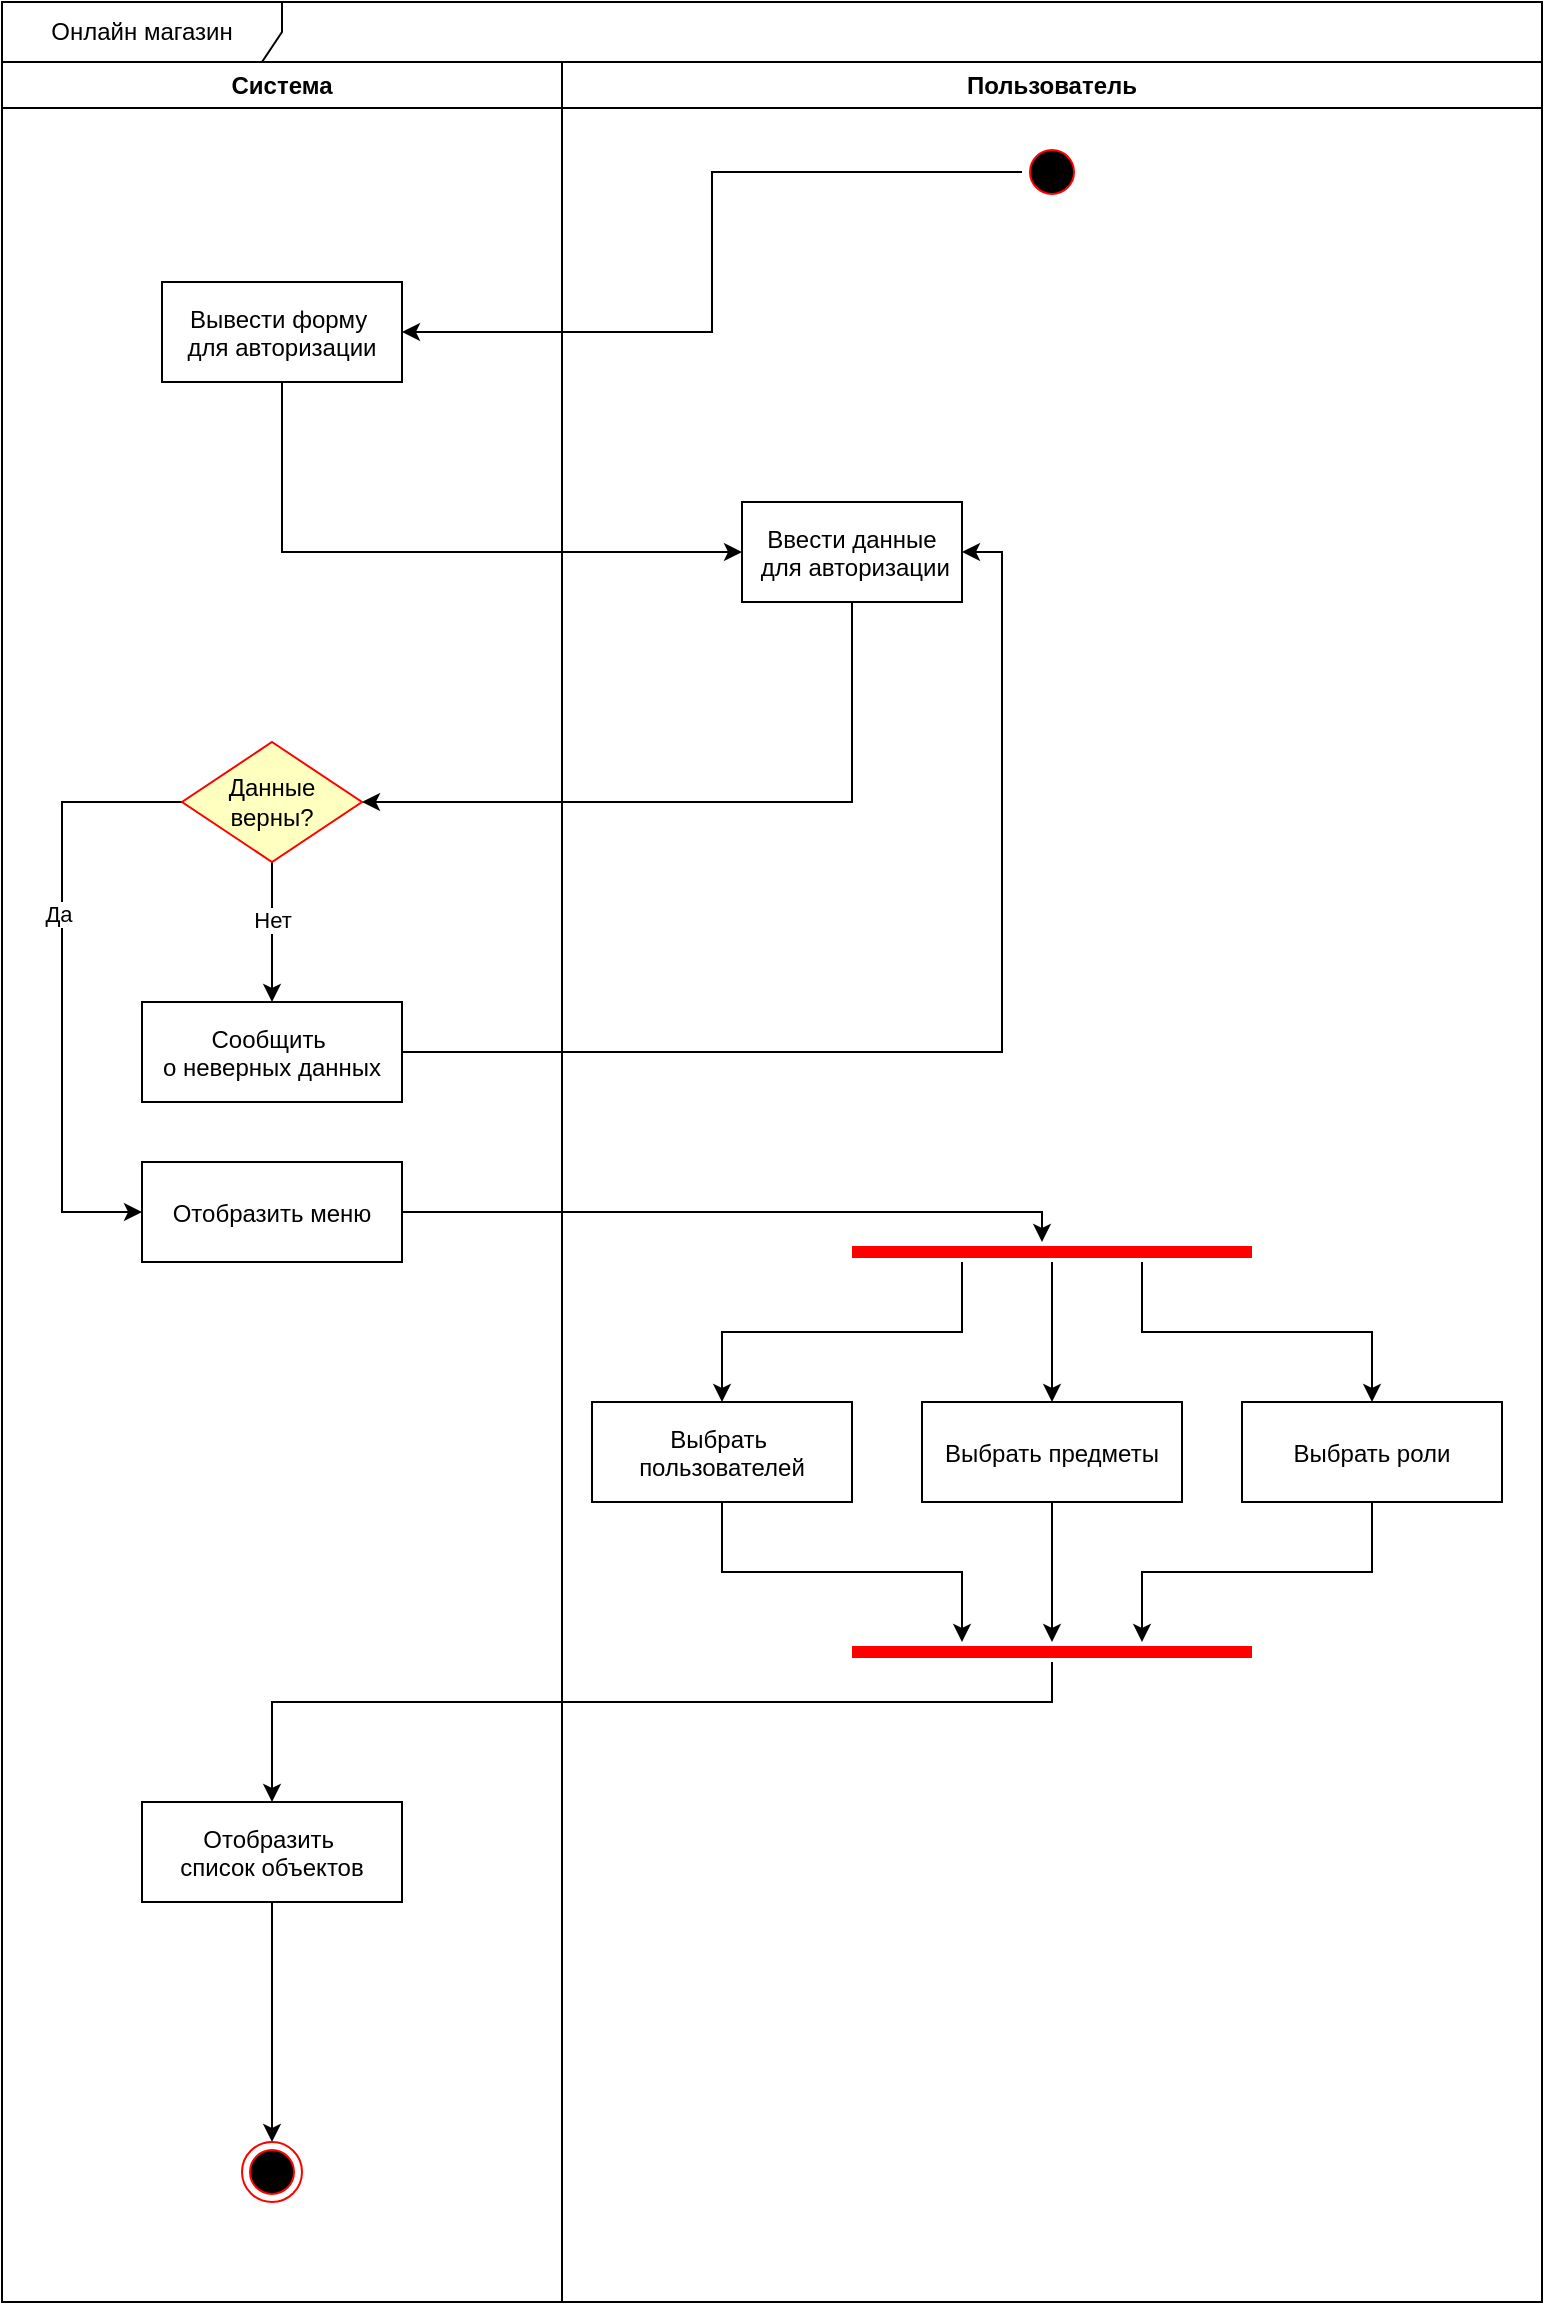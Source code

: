 <mxfile version="26.2.2">
  <diagram name="Page-1" id="e7e014a7-5840-1c2e-5031-d8a46d1fe8dd">
    <mxGraphModel dx="1428" dy="849" grid="1" gridSize="10" guides="1" tooltips="1" connect="1" arrows="1" fold="1" page="1" pageScale="1" pageWidth="1169" pageHeight="826" background="none" math="0" shadow="0">
      <root>
        <mxCell id="0" />
        <mxCell id="1" parent="0" />
        <mxCell id="2" value="Система" style="swimlane;whiteSpace=wrap" parent="1" vertex="1">
          <mxGeometry x="160" y="120" width="280" height="1120" as="geometry" />
        </mxCell>
        <mxCell id="7" value="Вывести форму &#xa;для авторизации" style="" parent="2" vertex="1">
          <mxGeometry x="80" y="110" width="120" height="50" as="geometry" />
        </mxCell>
        <mxCell id="3" value="Пользователь" style="swimlane;whiteSpace=wrap" parent="1" vertex="1">
          <mxGeometry x="440" y="120" width="490" height="1120" as="geometry" />
        </mxCell>
        <mxCell id="dzC-Ab5WEff3yVFOQwJt-41" value="Онлайн магазин" style="shape=umlFrame;whiteSpace=wrap;html=1;pointerEvents=0;width=140;height=30;" vertex="1" parent="1">
          <mxGeometry x="160" y="90" width="770" height="1150" as="geometry" />
        </mxCell>
        <mxCell id="dzC-Ab5WEff3yVFOQwJt-76" style="edgeStyle=orthogonalEdgeStyle;rounded=0;orthogonalLoop=1;jettySize=auto;html=1;entryX=1;entryY=0.5;entryDx=0;entryDy=0;" edge="1" parent="1" source="5" target="7">
          <mxGeometry relative="1" as="geometry" />
        </mxCell>
        <mxCell id="5" value="" style="ellipse;shape=startState;fillColor=#000000;strokeColor=#ff0000;" parent="1" vertex="1">
          <mxGeometry x="670" y="160" width="30" height="30" as="geometry" />
        </mxCell>
        <mxCell id="dzC-Ab5WEff3yVFOQwJt-78" style="edgeStyle=orthogonalEdgeStyle;rounded=0;orthogonalLoop=1;jettySize=auto;html=1;entryX=1;entryY=0.5;entryDx=0;entryDy=0;exitX=0.5;exitY=1;exitDx=0;exitDy=0;" edge="1" parent="1" source="8" target="dzC-Ab5WEff3yVFOQwJt-42">
          <mxGeometry relative="1" as="geometry" />
        </mxCell>
        <mxCell id="8" value="Ввести данные&#xa; для авторизации" style="" parent="1" vertex="1">
          <mxGeometry x="530" y="340" width="110" height="50" as="geometry" />
        </mxCell>
        <mxCell id="dzC-Ab5WEff3yVFOQwJt-79" style="edgeStyle=orthogonalEdgeStyle;rounded=0;orthogonalLoop=1;jettySize=auto;html=1;" edge="1" parent="1" source="dzC-Ab5WEff3yVFOQwJt-42" target="dzC-Ab5WEff3yVFOQwJt-45">
          <mxGeometry relative="1" as="geometry" />
        </mxCell>
        <mxCell id="dzC-Ab5WEff3yVFOQwJt-82" value="Нет" style="edgeLabel;html=1;align=center;verticalAlign=middle;resizable=0;points=[];" vertex="1" connectable="0" parent="dzC-Ab5WEff3yVFOQwJt-79">
          <mxGeometry x="-0.167" relative="1" as="geometry">
            <mxPoint as="offset" />
          </mxGeometry>
        </mxCell>
        <mxCell id="dzC-Ab5WEff3yVFOQwJt-80" style="edgeStyle=orthogonalEdgeStyle;rounded=0;orthogonalLoop=1;jettySize=auto;html=1;entryX=0;entryY=0.5;entryDx=0;entryDy=0;exitX=0;exitY=0.5;exitDx=0;exitDy=0;" edge="1" parent="1" source="dzC-Ab5WEff3yVFOQwJt-42" target="dzC-Ab5WEff3yVFOQwJt-46">
          <mxGeometry relative="1" as="geometry">
            <Array as="points">
              <mxPoint x="190" y="490" />
              <mxPoint x="190" y="695" />
            </Array>
          </mxGeometry>
        </mxCell>
        <mxCell id="dzC-Ab5WEff3yVFOQwJt-83" value="Да" style="edgeLabel;html=1;align=center;verticalAlign=middle;resizable=0;points=[];" vertex="1" connectable="0" parent="dzC-Ab5WEff3yVFOQwJt-80">
          <mxGeometry x="-0.241" y="-2" relative="1" as="geometry">
            <mxPoint as="offset" />
          </mxGeometry>
        </mxCell>
        <mxCell id="dzC-Ab5WEff3yVFOQwJt-42" value="Данные верны?" style="rhombus;whiteSpace=wrap;html=1;fontColor=#000000;fillColor=#ffffc0;strokeColor=#ff0000;" vertex="1" parent="1">
          <mxGeometry x="250" y="460" width="90" height="60" as="geometry" />
        </mxCell>
        <mxCell id="dzC-Ab5WEff3yVFOQwJt-75" style="edgeStyle=orthogonalEdgeStyle;rounded=0;orthogonalLoop=1;jettySize=auto;html=1;entryX=1;entryY=0.5;entryDx=0;entryDy=0;" edge="1" parent="1" source="dzC-Ab5WEff3yVFOQwJt-45" target="8">
          <mxGeometry relative="1" as="geometry" />
        </mxCell>
        <mxCell id="dzC-Ab5WEff3yVFOQwJt-45" value="Сообщить &#xa;о неверных данных" style="" vertex="1" parent="1">
          <mxGeometry x="230" y="590" width="130" height="50" as="geometry" />
        </mxCell>
        <mxCell id="dzC-Ab5WEff3yVFOQwJt-46" value="Отобразить меню" style="" vertex="1" parent="1">
          <mxGeometry x="230" y="670" width="130" height="50" as="geometry" />
        </mxCell>
        <mxCell id="dzC-Ab5WEff3yVFOQwJt-64" style="edgeStyle=orthogonalEdgeStyle;rounded=0;orthogonalLoop=1;jettySize=auto;html=1;entryX=0.5;entryY=0;entryDx=0;entryDy=0;" edge="1" parent="1" source="dzC-Ab5WEff3yVFOQwJt-47" target="dzC-Ab5WEff3yVFOQwJt-56">
          <mxGeometry relative="1" as="geometry" />
        </mxCell>
        <mxCell id="dzC-Ab5WEff3yVFOQwJt-65" style="edgeStyle=orthogonalEdgeStyle;rounded=0;orthogonalLoop=1;jettySize=auto;html=1;entryX=0.5;entryY=0;entryDx=0;entryDy=0;" edge="1" parent="1" source="dzC-Ab5WEff3yVFOQwJt-47" target="dzC-Ab5WEff3yVFOQwJt-55">
          <mxGeometry relative="1" as="geometry">
            <Array as="points">
              <mxPoint x="640" y="755" />
              <mxPoint x="520" y="755" />
            </Array>
          </mxGeometry>
        </mxCell>
        <mxCell id="dzC-Ab5WEff3yVFOQwJt-66" style="edgeStyle=orthogonalEdgeStyle;rounded=0;orthogonalLoop=1;jettySize=auto;html=1;entryX=0.5;entryY=0;entryDx=0;entryDy=0;" edge="1" parent="1" source="dzC-Ab5WEff3yVFOQwJt-47" target="dzC-Ab5WEff3yVFOQwJt-57">
          <mxGeometry relative="1" as="geometry">
            <Array as="points">
              <mxPoint x="730" y="755" />
              <mxPoint x="845" y="755" />
            </Array>
          </mxGeometry>
        </mxCell>
        <mxCell id="dzC-Ab5WEff3yVFOQwJt-47" value="" style="shape=line;html=1;strokeWidth=6;strokeColor=#ff0000;" vertex="1" parent="1">
          <mxGeometry x="585" y="710" width="200" height="10" as="geometry" />
        </mxCell>
        <mxCell id="dzC-Ab5WEff3yVFOQwJt-73" style="edgeStyle=orthogonalEdgeStyle;rounded=0;orthogonalLoop=1;jettySize=auto;html=1;entryX=0.5;entryY=0;entryDx=0;entryDy=0;" edge="1" parent="1" source="dzC-Ab5WEff3yVFOQwJt-53" target="dzC-Ab5WEff3yVFOQwJt-71">
          <mxGeometry relative="1" as="geometry">
            <Array as="points">
              <mxPoint x="685" y="940" />
              <mxPoint x="295" y="940" />
            </Array>
          </mxGeometry>
        </mxCell>
        <mxCell id="dzC-Ab5WEff3yVFOQwJt-53" value="" style="shape=line;html=1;strokeWidth=6;strokeColor=#ff0000;" vertex="1" parent="1">
          <mxGeometry x="585" y="910" width="200" height="10" as="geometry" />
        </mxCell>
        <mxCell id="dzC-Ab5WEff3yVFOQwJt-69" style="edgeStyle=orthogonalEdgeStyle;rounded=0;orthogonalLoop=1;jettySize=auto;html=1;" edge="1" parent="1" source="dzC-Ab5WEff3yVFOQwJt-55" target="dzC-Ab5WEff3yVFOQwJt-53">
          <mxGeometry relative="1" as="geometry">
            <Array as="points">
              <mxPoint x="520" y="875" />
              <mxPoint x="640" y="875" />
            </Array>
          </mxGeometry>
        </mxCell>
        <mxCell id="dzC-Ab5WEff3yVFOQwJt-55" value="Выбрать &#xa;пользователей" style="" vertex="1" parent="1">
          <mxGeometry x="455" y="790" width="130" height="50" as="geometry" />
        </mxCell>
        <mxCell id="dzC-Ab5WEff3yVFOQwJt-68" style="edgeStyle=orthogonalEdgeStyle;rounded=0;orthogonalLoop=1;jettySize=auto;html=1;" edge="1" parent="1" source="dzC-Ab5WEff3yVFOQwJt-56" target="dzC-Ab5WEff3yVFOQwJt-53">
          <mxGeometry relative="1" as="geometry" />
        </mxCell>
        <mxCell id="dzC-Ab5WEff3yVFOQwJt-56" value="Выбрать предметы" style="" vertex="1" parent="1">
          <mxGeometry x="620" y="790" width="130" height="50" as="geometry" />
        </mxCell>
        <mxCell id="dzC-Ab5WEff3yVFOQwJt-70" style="edgeStyle=orthogonalEdgeStyle;rounded=0;orthogonalLoop=1;jettySize=auto;html=1;" edge="1" parent="1" source="dzC-Ab5WEff3yVFOQwJt-57" target="dzC-Ab5WEff3yVFOQwJt-53">
          <mxGeometry relative="1" as="geometry">
            <Array as="points">
              <mxPoint x="845" y="875" />
              <mxPoint x="730" y="875" />
            </Array>
          </mxGeometry>
        </mxCell>
        <mxCell id="dzC-Ab5WEff3yVFOQwJt-57" value="Выбрать роли" style="" vertex="1" parent="1">
          <mxGeometry x="780" y="790" width="130" height="50" as="geometry" />
        </mxCell>
        <mxCell id="dzC-Ab5WEff3yVFOQwJt-62" style="edgeStyle=orthogonalEdgeStyle;rounded=0;orthogonalLoop=1;jettySize=auto;html=1;" edge="1" parent="1" source="dzC-Ab5WEff3yVFOQwJt-46" target="dzC-Ab5WEff3yVFOQwJt-47">
          <mxGeometry relative="1" as="geometry">
            <Array as="points">
              <mxPoint x="680" y="695" />
            </Array>
          </mxGeometry>
        </mxCell>
        <mxCell id="dzC-Ab5WEff3yVFOQwJt-74" style="edgeStyle=orthogonalEdgeStyle;rounded=0;orthogonalLoop=1;jettySize=auto;html=1;entryX=0.5;entryY=0;entryDx=0;entryDy=0;" edge="1" parent="1" source="dzC-Ab5WEff3yVFOQwJt-71" target="dzC-Ab5WEff3yVFOQwJt-72">
          <mxGeometry relative="1" as="geometry" />
        </mxCell>
        <mxCell id="dzC-Ab5WEff3yVFOQwJt-71" value="Отобразить &#xa;список объектов" style="" vertex="1" parent="1">
          <mxGeometry x="230" y="990" width="130" height="50" as="geometry" />
        </mxCell>
        <mxCell id="dzC-Ab5WEff3yVFOQwJt-72" value="" style="ellipse;html=1;shape=endState;fillColor=#000000;strokeColor=#ff0000;" vertex="1" parent="1">
          <mxGeometry x="280" y="1160" width="30" height="30" as="geometry" />
        </mxCell>
        <mxCell id="dzC-Ab5WEff3yVFOQwJt-77" style="edgeStyle=orthogonalEdgeStyle;rounded=0;orthogonalLoop=1;jettySize=auto;html=1;entryX=0;entryY=0.5;entryDx=0;entryDy=0;exitX=0.5;exitY=1;exitDx=0;exitDy=0;" edge="1" parent="1" source="7" target="8">
          <mxGeometry relative="1" as="geometry" />
        </mxCell>
      </root>
    </mxGraphModel>
  </diagram>
</mxfile>
